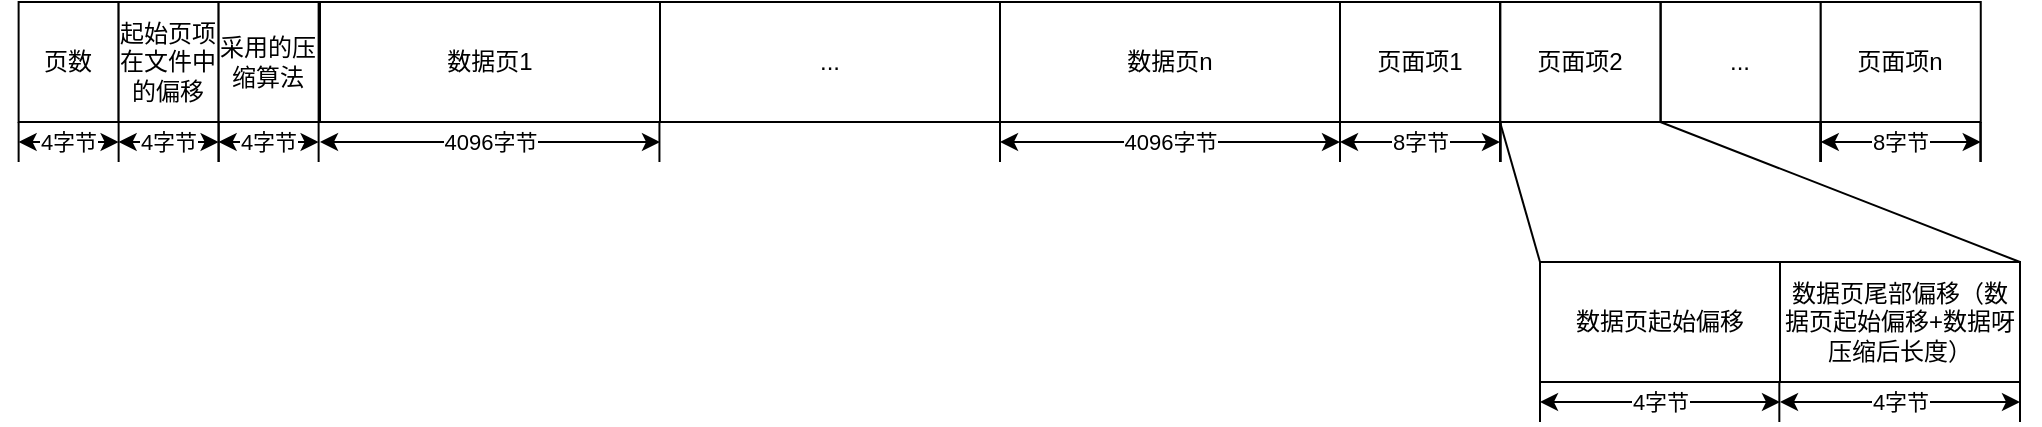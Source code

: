 <mxfile version="21.3.2" type="github">
  <diagram name="第 1 页" id="xx_ICXSG2NaE5fbNV9Lb">
    <mxGraphModel dx="1050" dy="570" grid="1" gridSize="10" guides="1" tooltips="1" connect="1" arrows="1" fold="1" page="1" pageScale="1" pageWidth="1169" pageHeight="827" math="0" shadow="0">
      <root>
        <mxCell id="0" />
        <mxCell id="1" parent="0" />
        <mxCell id="UPNSN5LG6Qy9II8emMVJ-1" value="页数" style="rounded=0;whiteSpace=wrap;html=1;" parent="1" vertex="1">
          <mxGeometry x="139.31" y="60" width="50" height="60" as="geometry" />
        </mxCell>
        <mxCell id="UPNSN5LG6Qy9II8emMVJ-7" value="数据页1" style="rounded=0;whiteSpace=wrap;html=1;" parent="1" vertex="1">
          <mxGeometry x="290" y="60" width="170" height="60" as="geometry" />
        </mxCell>
        <mxCell id="UPNSN5LG6Qy9II8emMVJ-9" value="" style="endArrow=none;html=1;rounded=0;" parent="1" edge="1">
          <mxGeometry width="50" height="50" relative="1" as="geometry">
            <mxPoint x="139.31" y="140" as="sourcePoint" />
            <mxPoint x="139.31" y="120" as="targetPoint" />
          </mxGeometry>
        </mxCell>
        <mxCell id="UPNSN5LG6Qy9II8emMVJ-11" value="4字节" style="endArrow=classic;startArrow=classic;html=1;rounded=0;" parent="1" edge="1">
          <mxGeometry width="50" height="50" relative="1" as="geometry">
            <mxPoint x="139.31" y="130" as="sourcePoint" />
            <mxPoint x="189.31" y="130" as="targetPoint" />
          </mxGeometry>
        </mxCell>
        <mxCell id="UPNSN5LG6Qy9II8emMVJ-15" value="" style="endArrow=none;html=1;rounded=0;" parent="1" edge="1">
          <mxGeometry width="50" height="50" relative="1" as="geometry">
            <mxPoint x="630" y="140" as="sourcePoint" />
            <mxPoint x="630" y="120" as="targetPoint" />
          </mxGeometry>
        </mxCell>
        <mxCell id="UPNSN5LG6Qy9II8emMVJ-16" value="4096字节" style="endArrow=classic;startArrow=classic;html=1;rounded=0;" parent="1" edge="1">
          <mxGeometry width="50" height="50" relative="1" as="geometry">
            <mxPoint x="290" y="130" as="sourcePoint" />
            <mxPoint x="460" y="130" as="targetPoint" />
            <Array as="points">
              <mxPoint x="370" y="130" />
            </Array>
          </mxGeometry>
        </mxCell>
        <mxCell id="UPNSN5LG6Qy9II8emMVJ-17" value="..." style="rounded=0;whiteSpace=wrap;html=1;" parent="1" vertex="1">
          <mxGeometry x="460" y="60" width="170" height="60" as="geometry" />
        </mxCell>
        <mxCell id="UPNSN5LG6Qy9II8emMVJ-18" value="" style="endArrow=none;html=1;rounded=0;" parent="1" edge="1">
          <mxGeometry width="50" height="50" relative="1" as="geometry">
            <mxPoint x="630" y="140" as="sourcePoint" />
            <mxPoint x="630" y="120" as="targetPoint" />
          </mxGeometry>
        </mxCell>
        <mxCell id="UPNSN5LG6Qy9II8emMVJ-19" value="" style="endArrow=none;html=1;rounded=0;" parent="1" edge="1">
          <mxGeometry width="50" height="50" relative="1" as="geometry">
            <mxPoint x="800" y="140" as="sourcePoint" />
            <mxPoint x="800" y="120" as="targetPoint" />
          </mxGeometry>
        </mxCell>
        <mxCell id="UPNSN5LG6Qy9II8emMVJ-20" value="4096字节" style="endArrow=classic;startArrow=classic;html=1;rounded=0;" parent="1" edge="1">
          <mxGeometry width="50" height="50" relative="1" as="geometry">
            <mxPoint x="630" y="130" as="sourcePoint" />
            <mxPoint x="800" y="130" as="targetPoint" />
            <Array as="points">
              <mxPoint x="710" y="130" />
            </Array>
          </mxGeometry>
        </mxCell>
        <mxCell id="UPNSN5LG6Qy9II8emMVJ-30" value="数据页n" style="rounded=0;whiteSpace=wrap;html=1;" parent="1" vertex="1">
          <mxGeometry x="630" y="60" width="170" height="60" as="geometry" />
        </mxCell>
        <mxCell id="UPNSN5LG6Qy9II8emMVJ-32" value="" style="endArrow=none;html=1;rounded=0;" parent="1" edge="1">
          <mxGeometry width="50" height="50" relative="1" as="geometry">
            <mxPoint x="459.72" y="140" as="sourcePoint" />
            <mxPoint x="459.72" y="120" as="targetPoint" />
          </mxGeometry>
        </mxCell>
        <mxCell id="UPNSN5LG6Qy9II8emMVJ-34" value="页面项1" style="rounded=0;whiteSpace=wrap;html=1;" parent="1" vertex="1">
          <mxGeometry x="800" y="60" width="80" height="60" as="geometry" />
        </mxCell>
        <mxCell id="UPNSN5LG6Qy9II8emMVJ-35" value="" style="endArrow=none;html=1;rounded=0;" parent="1" edge="1">
          <mxGeometry width="50" height="50" relative="1" as="geometry">
            <mxPoint x="800" y="140" as="sourcePoint" />
            <mxPoint x="800" y="120" as="targetPoint" />
          </mxGeometry>
        </mxCell>
        <mxCell id="UPNSN5LG6Qy9II8emMVJ-37" value="8字节" style="endArrow=classic;startArrow=classic;html=1;rounded=0;" parent="1" edge="1">
          <mxGeometry width="50" height="50" relative="1" as="geometry">
            <mxPoint x="800" y="130" as="sourcePoint" />
            <mxPoint x="880" y="130" as="targetPoint" />
          </mxGeometry>
        </mxCell>
        <mxCell id="UPNSN5LG6Qy9II8emMVJ-41" value="..." style="rounded=0;whiteSpace=wrap;html=1;" parent="1" vertex="1">
          <mxGeometry x="960.38" y="60" width="80" height="60" as="geometry" />
        </mxCell>
        <mxCell id="UPNSN5LG6Qy9II8emMVJ-43" value="" style="endArrow=none;html=1;rounded=0;" parent="1" edge="1">
          <mxGeometry width="50" height="50" relative="1" as="geometry">
            <mxPoint x="1040.38" y="140" as="sourcePoint" />
            <mxPoint x="1040.38" y="120" as="targetPoint" />
          </mxGeometry>
        </mxCell>
        <mxCell id="UPNSN5LG6Qy9II8emMVJ-45" value="" style="endArrow=none;html=1;rounded=0;" parent="1" edge="1">
          <mxGeometry width="50" height="50" relative="1" as="geometry">
            <mxPoint x="1040.19" y="140" as="sourcePoint" />
            <mxPoint x="1040.19" y="120" as="targetPoint" />
          </mxGeometry>
        </mxCell>
        <mxCell id="UPNSN5LG6Qy9II8emMVJ-46" value="" style="endArrow=none;html=1;rounded=0;" parent="1" edge="1">
          <mxGeometry width="50" height="50" relative="1" as="geometry">
            <mxPoint x="1040.38" y="140" as="sourcePoint" />
            <mxPoint x="1040.38" y="120" as="targetPoint" />
          </mxGeometry>
        </mxCell>
        <mxCell id="UPNSN5LG6Qy9II8emMVJ-47" value="页面项n" style="rounded=0;whiteSpace=wrap;html=1;" parent="1" vertex="1">
          <mxGeometry x="1040.38" y="60" width="80" height="60" as="geometry" />
        </mxCell>
        <mxCell id="UPNSN5LG6Qy9II8emMVJ-48" value="" style="endArrow=none;html=1;rounded=0;" parent="1" edge="1">
          <mxGeometry width="50" height="50" relative="1" as="geometry">
            <mxPoint x="1040.38" y="140" as="sourcePoint" />
            <mxPoint x="1040.38" y="120" as="targetPoint" />
          </mxGeometry>
        </mxCell>
        <mxCell id="UPNSN5LG6Qy9II8emMVJ-49" value="" style="endArrow=none;html=1;rounded=0;" parent="1" edge="1">
          <mxGeometry width="50" height="50" relative="1" as="geometry">
            <mxPoint x="1120.38" y="140" as="sourcePoint" />
            <mxPoint x="1120.38" y="120" as="targetPoint" />
          </mxGeometry>
        </mxCell>
        <mxCell id="UPNSN5LG6Qy9II8emMVJ-50" value="8字节" style="endArrow=classic;startArrow=classic;html=1;rounded=0;" parent="1" edge="1">
          <mxGeometry width="50" height="50" relative="1" as="geometry">
            <mxPoint x="1040.38" y="130" as="sourcePoint" />
            <mxPoint x="1120.38" y="130" as="targetPoint" />
          </mxGeometry>
        </mxCell>
        <mxCell id="UPNSN5LG6Qy9II8emMVJ-51" value="" style="endArrow=none;html=1;rounded=0;" parent="1" edge="1">
          <mxGeometry width="50" height="50" relative="1" as="geometry">
            <mxPoint x="1120.19" y="140" as="sourcePoint" />
            <mxPoint x="1120.19" y="120" as="targetPoint" />
          </mxGeometry>
        </mxCell>
        <mxCell id="_QCWfUhsnIU4W58QllWh-10" value="" style="endArrow=none;html=1;rounded=0;" edge="1" parent="1">
          <mxGeometry width="50" height="50" relative="1" as="geometry">
            <mxPoint x="880.19" y="140" as="sourcePoint" />
            <mxPoint x="880.19" y="120" as="targetPoint" />
          </mxGeometry>
        </mxCell>
        <mxCell id="_QCWfUhsnIU4W58QllWh-11" value="" style="endArrow=none;html=1;rounded=0;" edge="1" parent="1">
          <mxGeometry width="50" height="50" relative="1" as="geometry">
            <mxPoint x="880" y="140" as="sourcePoint" />
            <mxPoint x="880" y="120" as="targetPoint" />
          </mxGeometry>
        </mxCell>
        <mxCell id="_QCWfUhsnIU4W58QllWh-12" value="" style="endArrow=none;html=1;rounded=0;" edge="1" parent="1">
          <mxGeometry width="50" height="50" relative="1" as="geometry">
            <mxPoint x="880.19" y="140" as="sourcePoint" />
            <mxPoint x="880.19" y="120" as="targetPoint" />
          </mxGeometry>
        </mxCell>
        <mxCell id="_QCWfUhsnIU4W58QllWh-13" value="页面项2" style="rounded=0;whiteSpace=wrap;html=1;" vertex="1" parent="1">
          <mxGeometry x="880.19" y="60" width="80" height="60" as="geometry" />
        </mxCell>
        <mxCell id="_QCWfUhsnIU4W58QllWh-14" value="" style="endArrow=none;html=1;rounded=0;" edge="1" parent="1">
          <mxGeometry width="50" height="50" relative="1" as="geometry">
            <mxPoint x="880.19" y="140" as="sourcePoint" />
            <mxPoint x="880.19" y="120" as="targetPoint" />
          </mxGeometry>
        </mxCell>
        <mxCell id="_QCWfUhsnIU4W58QllWh-15" value="" style="endArrow=none;html=1;rounded=0;exitX=0;exitY=0;exitDx=0;exitDy=0;" edge="1" parent="1" source="_QCWfUhsnIU4W58QllWh-16">
          <mxGeometry width="50" height="50" relative="1" as="geometry">
            <mxPoint x="750" y="230" as="sourcePoint" />
            <mxPoint x="880" y="120" as="targetPoint" />
          </mxGeometry>
        </mxCell>
        <mxCell id="_QCWfUhsnIU4W58QllWh-16" value="数据页起始偏移" style="rounded=0;whiteSpace=wrap;html=1;" vertex="1" parent="1">
          <mxGeometry x="900" y="190" width="120" height="60" as="geometry" />
        </mxCell>
        <mxCell id="_QCWfUhsnIU4W58QllWh-17" value="数据页尾部偏移（数据页起始偏移+数据呀压缩后长度）" style="rounded=0;whiteSpace=wrap;html=1;" vertex="1" parent="1">
          <mxGeometry x="1020" y="190" width="120" height="60" as="geometry" />
        </mxCell>
        <mxCell id="_QCWfUhsnIU4W58QllWh-18" value="起始页项在文件中的偏移" style="rounded=0;whiteSpace=wrap;html=1;" vertex="1" parent="1">
          <mxGeometry x="189.31" y="60" width="50" height="60" as="geometry" />
        </mxCell>
        <mxCell id="_QCWfUhsnIU4W58QllWh-19" value="" style="endArrow=none;html=1;rounded=0;" edge="1" parent="1">
          <mxGeometry width="50" height="50" relative="1" as="geometry">
            <mxPoint x="189.31" y="140" as="sourcePoint" />
            <mxPoint x="189.31" y="120" as="targetPoint" />
          </mxGeometry>
        </mxCell>
        <mxCell id="_QCWfUhsnIU4W58QllWh-20" value="4字节" style="endArrow=classic;startArrow=classic;html=1;rounded=0;" edge="1" parent="1">
          <mxGeometry width="50" height="50" relative="1" as="geometry">
            <mxPoint x="189.31" y="130" as="sourcePoint" />
            <mxPoint x="239.31" y="130" as="targetPoint" />
          </mxGeometry>
        </mxCell>
        <mxCell id="_QCWfUhsnIU4W58QllWh-21" value="" style="endArrow=none;html=1;rounded=0;" edge="1" parent="1">
          <mxGeometry width="50" height="50" relative="1" as="geometry">
            <mxPoint x="239.31" y="140" as="sourcePoint" />
            <mxPoint x="239.31" y="120" as="targetPoint" />
          </mxGeometry>
        </mxCell>
        <mxCell id="_QCWfUhsnIU4W58QllWh-22" value="采用的压缩算法" style="rounded=0;whiteSpace=wrap;html=1;" vertex="1" parent="1">
          <mxGeometry x="239.31" y="60" width="50" height="60" as="geometry" />
        </mxCell>
        <mxCell id="_QCWfUhsnIU4W58QllWh-23" value="" style="endArrow=none;html=1;rounded=0;" edge="1" parent="1">
          <mxGeometry width="50" height="50" relative="1" as="geometry">
            <mxPoint x="239.31" y="140" as="sourcePoint" />
            <mxPoint x="239.31" y="120" as="targetPoint" />
          </mxGeometry>
        </mxCell>
        <mxCell id="_QCWfUhsnIU4W58QllWh-24" value="4字节" style="endArrow=classic;startArrow=classic;html=1;rounded=0;" edge="1" parent="1">
          <mxGeometry width="50" height="50" relative="1" as="geometry">
            <mxPoint x="239.31" y="130" as="sourcePoint" />
            <mxPoint x="289.31" y="130" as="targetPoint" />
          </mxGeometry>
        </mxCell>
        <mxCell id="_QCWfUhsnIU4W58QllWh-25" value="" style="endArrow=none;html=1;rounded=0;" edge="1" parent="1">
          <mxGeometry width="50" height="50" relative="1" as="geometry">
            <mxPoint x="289.31" y="140" as="sourcePoint" />
            <mxPoint x="289.31" y="120" as="targetPoint" />
          </mxGeometry>
        </mxCell>
        <mxCell id="_QCWfUhsnIU4W58QllWh-26" value="" style="endArrow=none;html=1;rounded=0;exitX=1;exitY=0;exitDx=0;exitDy=0;entryX=1;entryY=1;entryDx=0;entryDy=0;" edge="1" parent="1" source="_QCWfUhsnIU4W58QllWh-17" target="_QCWfUhsnIU4W58QllWh-13">
          <mxGeometry width="50" height="50" relative="1" as="geometry">
            <mxPoint x="910.19" y="190" as="sourcePoint" />
            <mxPoint x="960.19" y="140" as="targetPoint" />
          </mxGeometry>
        </mxCell>
        <mxCell id="_QCWfUhsnIU4W58QllWh-27" value="" style="endArrow=none;html=1;rounded=0;" edge="1" parent="1">
          <mxGeometry width="50" height="50" relative="1" as="geometry">
            <mxPoint x="900" y="270" as="sourcePoint" />
            <mxPoint x="900" y="250" as="targetPoint" />
          </mxGeometry>
        </mxCell>
        <mxCell id="_QCWfUhsnIU4W58QllWh-28" value="" style="endArrow=none;html=1;rounded=0;" edge="1" parent="1">
          <mxGeometry width="50" height="50" relative="1" as="geometry">
            <mxPoint x="900" y="270" as="sourcePoint" />
            <mxPoint x="900" y="250" as="targetPoint" />
          </mxGeometry>
        </mxCell>
        <mxCell id="_QCWfUhsnIU4W58QllWh-29" value="4字节" style="endArrow=classic;startArrow=classic;html=1;rounded=0;" edge="1" parent="1">
          <mxGeometry width="50" height="50" relative="1" as="geometry">
            <mxPoint x="900" y="260" as="sourcePoint" />
            <mxPoint x="1020" y="260" as="targetPoint" />
          </mxGeometry>
        </mxCell>
        <mxCell id="_QCWfUhsnIU4W58QllWh-32" value="" style="endArrow=none;html=1;rounded=0;" edge="1" parent="1">
          <mxGeometry width="50" height="50" relative="1" as="geometry">
            <mxPoint x="1140" y="270" as="sourcePoint" />
            <mxPoint x="1140" y="250" as="targetPoint" />
          </mxGeometry>
        </mxCell>
        <mxCell id="_QCWfUhsnIU4W58QllWh-33" value="" style="endArrow=none;html=1;rounded=0;" edge="1" parent="1">
          <mxGeometry width="50" height="50" relative="1" as="geometry">
            <mxPoint x="1019.67" y="270" as="sourcePoint" />
            <mxPoint x="1019.67" y="250" as="targetPoint" />
          </mxGeometry>
        </mxCell>
        <mxCell id="_QCWfUhsnIU4W58QllWh-35" value="4字节" style="endArrow=classic;startArrow=classic;html=1;rounded=0;" edge="1" parent="1">
          <mxGeometry width="50" height="50" relative="1" as="geometry">
            <mxPoint x="1020" y="260" as="sourcePoint" />
            <mxPoint x="1140" y="260" as="targetPoint" />
          </mxGeometry>
        </mxCell>
      </root>
    </mxGraphModel>
  </diagram>
</mxfile>
